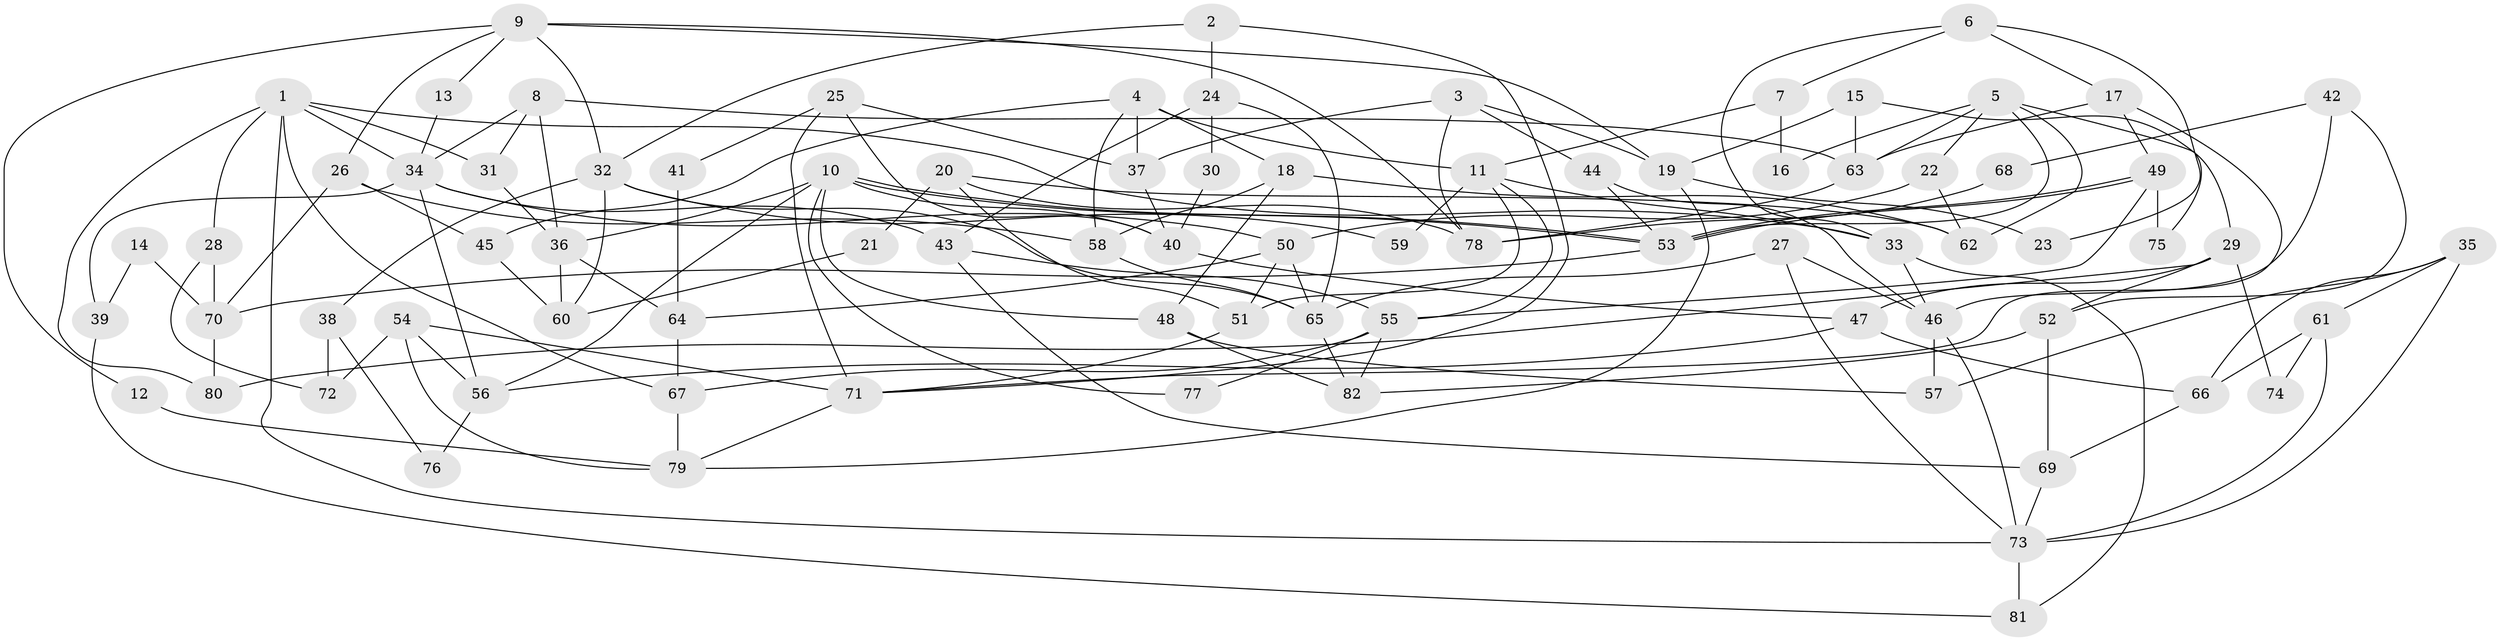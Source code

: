// Generated by graph-tools (version 1.1) at 2025/02/03/09/25 03:02:03]
// undirected, 82 vertices, 164 edges
graph export_dot {
graph [start="1"]
  node [color=gray90,style=filled];
  1;
  2;
  3;
  4;
  5;
  6;
  7;
  8;
  9;
  10;
  11;
  12;
  13;
  14;
  15;
  16;
  17;
  18;
  19;
  20;
  21;
  22;
  23;
  24;
  25;
  26;
  27;
  28;
  29;
  30;
  31;
  32;
  33;
  34;
  35;
  36;
  37;
  38;
  39;
  40;
  41;
  42;
  43;
  44;
  45;
  46;
  47;
  48;
  49;
  50;
  51;
  52;
  53;
  54;
  55;
  56;
  57;
  58;
  59;
  60;
  61;
  62;
  63;
  64;
  65;
  66;
  67;
  68;
  69;
  70;
  71;
  72;
  73;
  74;
  75;
  76;
  77;
  78;
  79;
  80;
  81;
  82;
  1 -- 73;
  1 -- 33;
  1 -- 28;
  1 -- 31;
  1 -- 34;
  1 -- 67;
  1 -- 80;
  2 -- 71;
  2 -- 24;
  2 -- 32;
  3 -- 37;
  3 -- 19;
  3 -- 44;
  3 -- 78;
  4 -- 18;
  4 -- 58;
  4 -- 11;
  4 -- 37;
  4 -- 45;
  5 -- 53;
  5 -- 62;
  5 -- 16;
  5 -- 22;
  5 -- 63;
  5 -- 75;
  6 -- 33;
  6 -- 17;
  6 -- 7;
  6 -- 23;
  7 -- 11;
  7 -- 16;
  8 -- 63;
  8 -- 34;
  8 -- 31;
  8 -- 36;
  9 -- 78;
  9 -- 32;
  9 -- 12;
  9 -- 13;
  9 -- 19;
  9 -- 26;
  10 -- 53;
  10 -- 53;
  10 -- 36;
  10 -- 40;
  10 -- 48;
  10 -- 56;
  10 -- 77;
  11 -- 55;
  11 -- 33;
  11 -- 51;
  11 -- 59;
  12 -- 79;
  13 -- 34;
  14 -- 39;
  14 -- 70;
  15 -- 29;
  15 -- 19;
  15 -- 63;
  17 -- 71;
  17 -- 63;
  17 -- 49;
  18 -- 62;
  18 -- 48;
  18 -- 58;
  19 -- 79;
  19 -- 23;
  20 -- 51;
  20 -- 78;
  20 -- 21;
  20 -- 62;
  21 -- 60;
  22 -- 50;
  22 -- 62;
  24 -- 65;
  24 -- 43;
  24 -- 30;
  25 -- 37;
  25 -- 71;
  25 -- 40;
  25 -- 41;
  26 -- 58;
  26 -- 45;
  26 -- 70;
  27 -- 73;
  27 -- 46;
  27 -- 65;
  28 -- 70;
  28 -- 72;
  29 -- 80;
  29 -- 47;
  29 -- 52;
  29 -- 74;
  30 -- 40;
  31 -- 36;
  32 -- 60;
  32 -- 38;
  32 -- 59;
  32 -- 65;
  33 -- 46;
  33 -- 81;
  34 -- 50;
  34 -- 39;
  34 -- 43;
  34 -- 56;
  35 -- 66;
  35 -- 57;
  35 -- 61;
  35 -- 73;
  36 -- 60;
  36 -- 64;
  37 -- 40;
  38 -- 72;
  38 -- 76;
  39 -- 81;
  40 -- 47;
  41 -- 64;
  42 -- 52;
  42 -- 46;
  42 -- 68;
  43 -- 55;
  43 -- 69;
  44 -- 53;
  44 -- 46;
  45 -- 60;
  46 -- 73;
  46 -- 57;
  47 -- 56;
  47 -- 66;
  48 -- 82;
  48 -- 57;
  49 -- 53;
  49 -- 53;
  49 -- 55;
  49 -- 75;
  50 -- 65;
  50 -- 64;
  50 -- 51;
  51 -- 71;
  52 -- 69;
  52 -- 82;
  53 -- 70;
  54 -- 56;
  54 -- 79;
  54 -- 71;
  54 -- 72;
  55 -- 82;
  55 -- 67;
  55 -- 77;
  56 -- 76;
  58 -- 65;
  61 -- 66;
  61 -- 73;
  61 -- 74;
  63 -- 78;
  64 -- 67;
  65 -- 82;
  66 -- 69;
  67 -- 79;
  68 -- 78;
  69 -- 73;
  70 -- 80;
  71 -- 79;
  73 -- 81;
}
